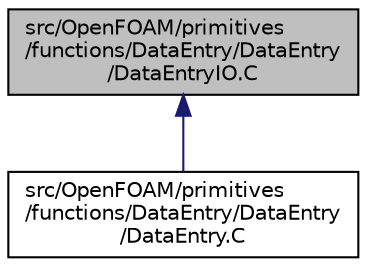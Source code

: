 digraph "src/OpenFOAM/primitives/functions/DataEntry/DataEntry/DataEntryIO.C"
{
  bgcolor="transparent";
  edge [fontname="Helvetica",fontsize="10",labelfontname="Helvetica",labelfontsize="10"];
  node [fontname="Helvetica",fontsize="10",shape=record];
  Node1 [label="src/OpenFOAM/primitives\l/functions/DataEntry/DataEntry\l/DataEntryIO.C",height=0.2,width=0.4,color="black", fillcolor="grey75", style="filled", fontcolor="black"];
  Node1 -> Node2 [dir="back",color="midnightblue",fontsize="10",style="solid",fontname="Helvetica"];
  Node2 [label="src/OpenFOAM/primitives\l/functions/DataEntry/DataEntry\l/DataEntry.C",height=0.2,width=0.4,color="black",URL="$a08834.html"];
}
